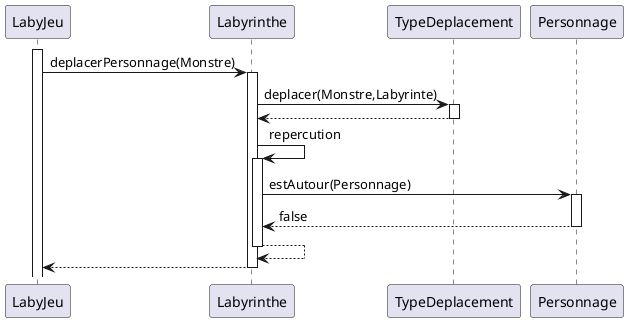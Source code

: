 @startuml
activate LabyJeu
LabyJeu -> Labyrinthe : deplacerPersonnage(Monstre)
activate Labyrinthe
Labyrinthe -> TypeDeplacement : deplacer(Monstre,Labyrinte)
activate TypeDeplacement
TypeDeplacement --> Labyrinthe
deactivate TypeDeplacement
Labyrinthe -> Labyrinthe : repercution
activate Labyrinthe

Labyrinthe -> Personnage : estAutour(Personnage)
activate Personnage
Personnage --> Labyrinthe : false
deactivate Personnage
Labyrinthe --> Labyrinthe

deactivate Labyrinthe
return
@enduml